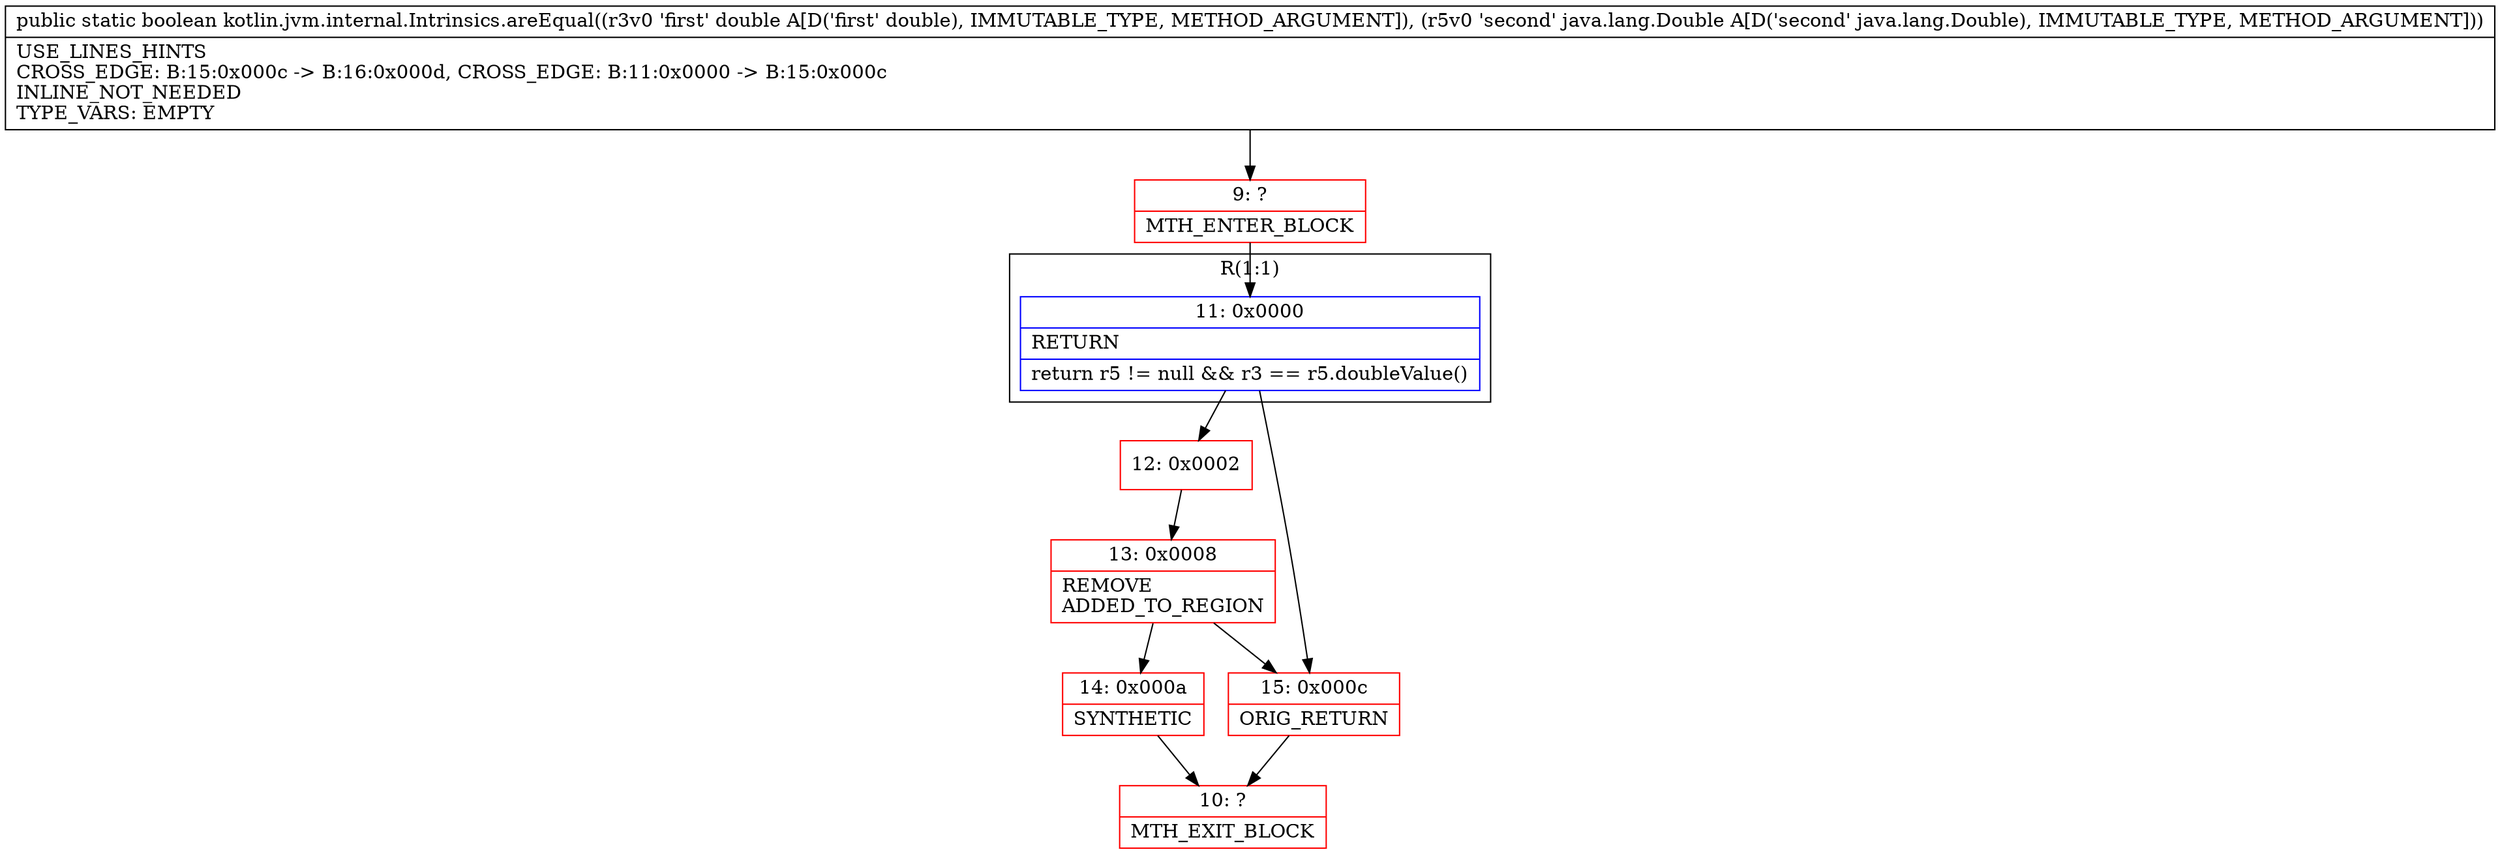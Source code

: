 digraph "CFG forkotlin.jvm.internal.Intrinsics.areEqual(DLjava\/lang\/Double;)Z" {
subgraph cluster_Region_584617332 {
label = "R(1:1)";
node [shape=record,color=blue];
Node_11 [shape=record,label="{11\:\ 0x0000|RETURN\l|return r5 != null && r3 == r5.doubleValue()\l}"];
}
Node_9 [shape=record,color=red,label="{9\:\ ?|MTH_ENTER_BLOCK\l}"];
Node_12 [shape=record,color=red,label="{12\:\ 0x0002}"];
Node_13 [shape=record,color=red,label="{13\:\ 0x0008|REMOVE\lADDED_TO_REGION\l}"];
Node_14 [shape=record,color=red,label="{14\:\ 0x000a|SYNTHETIC\l}"];
Node_10 [shape=record,color=red,label="{10\:\ ?|MTH_EXIT_BLOCK\l}"];
Node_15 [shape=record,color=red,label="{15\:\ 0x000c|ORIG_RETURN\l}"];
MethodNode[shape=record,label="{public static boolean kotlin.jvm.internal.Intrinsics.areEqual((r3v0 'first' double A[D('first' double), IMMUTABLE_TYPE, METHOD_ARGUMENT]), (r5v0 'second' java.lang.Double A[D('second' java.lang.Double), IMMUTABLE_TYPE, METHOD_ARGUMENT]))  | USE_LINES_HINTS\lCROSS_EDGE: B:15:0x000c \-\> B:16:0x000d, CROSS_EDGE: B:11:0x0000 \-\> B:15:0x000c\lINLINE_NOT_NEEDED\lTYPE_VARS: EMPTY\l}"];
MethodNode -> Node_9;Node_11 -> Node_12;
Node_11 -> Node_15;
Node_9 -> Node_11;
Node_12 -> Node_13;
Node_13 -> Node_14;
Node_13 -> Node_15;
Node_14 -> Node_10;
Node_15 -> Node_10;
}

